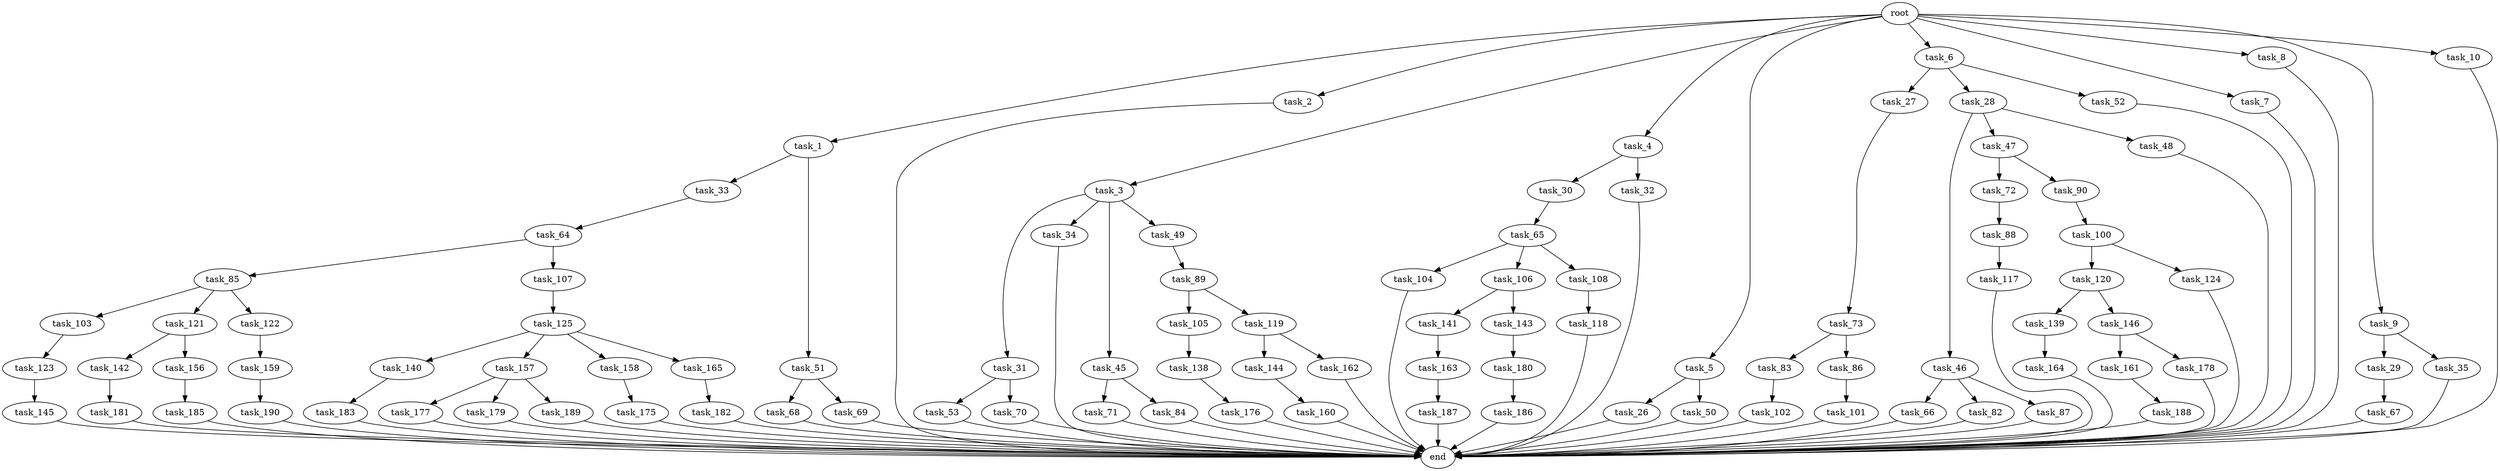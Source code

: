 digraph G {
  root [size="0.000000"];
  task_1 [size="1.024000"];
  task_2 [size="1.024000"];
  task_3 [size="1.024000"];
  task_4 [size="1.024000"];
  task_5 [size="1.024000"];
  task_6 [size="1.024000"];
  task_7 [size="1.024000"];
  task_8 [size="1.024000"];
  task_9 [size="1.024000"];
  task_10 [size="1.024000"];
  task_26 [size="420906795.008000"];
  task_27 [size="549755813.888000"];
  task_28 [size="549755813.888000"];
  task_29 [size="858993459.200000"];
  task_30 [size="420906795.008000"];
  task_31 [size="77309411.328000"];
  task_32 [size="420906795.008000"];
  task_33 [size="34359738.368000"];
  task_34 [size="77309411.328000"];
  task_35 [size="858993459.200000"];
  task_45 [size="77309411.328000"];
  task_46 [size="214748364.800000"];
  task_47 [size="214748364.800000"];
  task_48 [size="214748364.800000"];
  task_49 [size="77309411.328000"];
  task_50 [size="420906795.008000"];
  task_51 [size="34359738.368000"];
  task_52 [size="549755813.888000"];
  task_53 [size="34359738.368000"];
  task_64 [size="420906795.008000"];
  task_65 [size="34359738.368000"];
  task_66 [size="695784701.952000"];
  task_67 [size="137438953.472000"];
  task_68 [size="695784701.952000"];
  task_69 [size="695784701.952000"];
  task_70 [size="34359738.368000"];
  task_71 [size="34359738.368000"];
  task_72 [size="34359738.368000"];
  task_73 [size="858993459.200000"];
  task_82 [size="695784701.952000"];
  task_83 [size="858993459.200000"];
  task_84 [size="34359738.368000"];
  task_85 [size="34359738.368000"];
  task_86 [size="858993459.200000"];
  task_87 [size="695784701.952000"];
  task_88 [size="420906795.008000"];
  task_89 [size="137438953.472000"];
  task_90 [size="34359738.368000"];
  task_100 [size="77309411.328000"];
  task_101 [size="695784701.952000"];
  task_102 [size="858993459.200000"];
  task_103 [size="695784701.952000"];
  task_104 [size="309237645.312000"];
  task_105 [size="858993459.200000"];
  task_106 [size="309237645.312000"];
  task_107 [size="34359738.368000"];
  task_108 [size="309237645.312000"];
  task_117 [size="420906795.008000"];
  task_118 [size="695784701.952000"];
  task_119 [size="858993459.200000"];
  task_120 [size="309237645.312000"];
  task_121 [size="695784701.952000"];
  task_122 [size="695784701.952000"];
  task_123 [size="214748364.800000"];
  task_124 [size="309237645.312000"];
  task_125 [size="858993459.200000"];
  task_138 [size="695784701.952000"];
  task_139 [size="137438953.472000"];
  task_140 [size="309237645.312000"];
  task_141 [size="858993459.200000"];
  task_142 [size="420906795.008000"];
  task_143 [size="858993459.200000"];
  task_144 [size="77309411.328000"];
  task_145 [size="309237645.312000"];
  task_146 [size="137438953.472000"];
  task_156 [size="420906795.008000"];
  task_157 [size="309237645.312000"];
  task_158 [size="309237645.312000"];
  task_159 [size="420906795.008000"];
  task_160 [size="214748364.800000"];
  task_161 [size="34359738.368000"];
  task_162 [size="77309411.328000"];
  task_163 [size="34359738.368000"];
  task_164 [size="137438953.472000"];
  task_165 [size="309237645.312000"];
  task_175 [size="214748364.800000"];
  task_176 [size="549755813.888000"];
  task_177 [size="695784701.952000"];
  task_178 [size="34359738.368000"];
  task_179 [size="695784701.952000"];
  task_180 [size="77309411.328000"];
  task_181 [size="137438953.472000"];
  task_182 [size="549755813.888000"];
  task_183 [size="309237645.312000"];
  task_185 [size="549755813.888000"];
  task_186 [size="420906795.008000"];
  task_187 [size="858993459.200000"];
  task_188 [size="214748364.800000"];
  task_189 [size="695784701.952000"];
  task_190 [size="137438953.472000"];
  end [size="0.000000"];

  root -> task_1 [size="1.000000"];
  root -> task_2 [size="1.000000"];
  root -> task_3 [size="1.000000"];
  root -> task_4 [size="1.000000"];
  root -> task_5 [size="1.000000"];
  root -> task_6 [size="1.000000"];
  root -> task_7 [size="1.000000"];
  root -> task_8 [size="1.000000"];
  root -> task_9 [size="1.000000"];
  root -> task_10 [size="1.000000"];
  task_1 -> task_33 [size="33554432.000000"];
  task_1 -> task_51 [size="33554432.000000"];
  task_2 -> end [size="1.000000"];
  task_3 -> task_31 [size="75497472.000000"];
  task_3 -> task_34 [size="75497472.000000"];
  task_3 -> task_45 [size="75497472.000000"];
  task_3 -> task_49 [size="75497472.000000"];
  task_4 -> task_30 [size="411041792.000000"];
  task_4 -> task_32 [size="411041792.000000"];
  task_5 -> task_26 [size="411041792.000000"];
  task_5 -> task_50 [size="411041792.000000"];
  task_6 -> task_27 [size="536870912.000000"];
  task_6 -> task_28 [size="536870912.000000"];
  task_6 -> task_52 [size="536870912.000000"];
  task_7 -> end [size="1.000000"];
  task_8 -> end [size="1.000000"];
  task_9 -> task_29 [size="838860800.000000"];
  task_9 -> task_35 [size="838860800.000000"];
  task_10 -> end [size="1.000000"];
  task_26 -> end [size="1.000000"];
  task_27 -> task_73 [size="838860800.000000"];
  task_28 -> task_46 [size="209715200.000000"];
  task_28 -> task_47 [size="209715200.000000"];
  task_28 -> task_48 [size="209715200.000000"];
  task_29 -> task_67 [size="134217728.000000"];
  task_30 -> task_65 [size="33554432.000000"];
  task_31 -> task_53 [size="33554432.000000"];
  task_31 -> task_70 [size="33554432.000000"];
  task_32 -> end [size="1.000000"];
  task_33 -> task_64 [size="411041792.000000"];
  task_34 -> end [size="1.000000"];
  task_35 -> end [size="1.000000"];
  task_45 -> task_71 [size="33554432.000000"];
  task_45 -> task_84 [size="33554432.000000"];
  task_46 -> task_66 [size="679477248.000000"];
  task_46 -> task_82 [size="679477248.000000"];
  task_46 -> task_87 [size="679477248.000000"];
  task_47 -> task_72 [size="33554432.000000"];
  task_47 -> task_90 [size="33554432.000000"];
  task_48 -> end [size="1.000000"];
  task_49 -> task_89 [size="134217728.000000"];
  task_50 -> end [size="1.000000"];
  task_51 -> task_68 [size="679477248.000000"];
  task_51 -> task_69 [size="679477248.000000"];
  task_52 -> end [size="1.000000"];
  task_53 -> end [size="1.000000"];
  task_64 -> task_85 [size="33554432.000000"];
  task_64 -> task_107 [size="33554432.000000"];
  task_65 -> task_104 [size="301989888.000000"];
  task_65 -> task_106 [size="301989888.000000"];
  task_65 -> task_108 [size="301989888.000000"];
  task_66 -> end [size="1.000000"];
  task_67 -> end [size="1.000000"];
  task_68 -> end [size="1.000000"];
  task_69 -> end [size="1.000000"];
  task_70 -> end [size="1.000000"];
  task_71 -> end [size="1.000000"];
  task_72 -> task_88 [size="411041792.000000"];
  task_73 -> task_83 [size="838860800.000000"];
  task_73 -> task_86 [size="838860800.000000"];
  task_82 -> end [size="1.000000"];
  task_83 -> task_102 [size="838860800.000000"];
  task_84 -> end [size="1.000000"];
  task_85 -> task_103 [size="679477248.000000"];
  task_85 -> task_121 [size="679477248.000000"];
  task_85 -> task_122 [size="679477248.000000"];
  task_86 -> task_101 [size="679477248.000000"];
  task_87 -> end [size="1.000000"];
  task_88 -> task_117 [size="411041792.000000"];
  task_89 -> task_105 [size="838860800.000000"];
  task_89 -> task_119 [size="838860800.000000"];
  task_90 -> task_100 [size="75497472.000000"];
  task_100 -> task_120 [size="301989888.000000"];
  task_100 -> task_124 [size="301989888.000000"];
  task_101 -> end [size="1.000000"];
  task_102 -> end [size="1.000000"];
  task_103 -> task_123 [size="209715200.000000"];
  task_104 -> end [size="1.000000"];
  task_105 -> task_138 [size="679477248.000000"];
  task_106 -> task_141 [size="838860800.000000"];
  task_106 -> task_143 [size="838860800.000000"];
  task_107 -> task_125 [size="838860800.000000"];
  task_108 -> task_118 [size="679477248.000000"];
  task_117 -> end [size="1.000000"];
  task_118 -> end [size="1.000000"];
  task_119 -> task_144 [size="75497472.000000"];
  task_119 -> task_162 [size="75497472.000000"];
  task_120 -> task_139 [size="134217728.000000"];
  task_120 -> task_146 [size="134217728.000000"];
  task_121 -> task_142 [size="411041792.000000"];
  task_121 -> task_156 [size="411041792.000000"];
  task_122 -> task_159 [size="411041792.000000"];
  task_123 -> task_145 [size="301989888.000000"];
  task_124 -> end [size="1.000000"];
  task_125 -> task_140 [size="301989888.000000"];
  task_125 -> task_157 [size="301989888.000000"];
  task_125 -> task_158 [size="301989888.000000"];
  task_125 -> task_165 [size="301989888.000000"];
  task_138 -> task_176 [size="536870912.000000"];
  task_139 -> task_164 [size="134217728.000000"];
  task_140 -> task_183 [size="301989888.000000"];
  task_141 -> task_163 [size="33554432.000000"];
  task_142 -> task_181 [size="134217728.000000"];
  task_143 -> task_180 [size="75497472.000000"];
  task_144 -> task_160 [size="209715200.000000"];
  task_145 -> end [size="1.000000"];
  task_146 -> task_161 [size="33554432.000000"];
  task_146 -> task_178 [size="33554432.000000"];
  task_156 -> task_185 [size="536870912.000000"];
  task_157 -> task_177 [size="679477248.000000"];
  task_157 -> task_179 [size="679477248.000000"];
  task_157 -> task_189 [size="679477248.000000"];
  task_158 -> task_175 [size="209715200.000000"];
  task_159 -> task_190 [size="134217728.000000"];
  task_160 -> end [size="1.000000"];
  task_161 -> task_188 [size="209715200.000000"];
  task_162 -> end [size="1.000000"];
  task_163 -> task_187 [size="838860800.000000"];
  task_164 -> end [size="1.000000"];
  task_165 -> task_182 [size="536870912.000000"];
  task_175 -> end [size="1.000000"];
  task_176 -> end [size="1.000000"];
  task_177 -> end [size="1.000000"];
  task_178 -> end [size="1.000000"];
  task_179 -> end [size="1.000000"];
  task_180 -> task_186 [size="411041792.000000"];
  task_181 -> end [size="1.000000"];
  task_182 -> end [size="1.000000"];
  task_183 -> end [size="1.000000"];
  task_185 -> end [size="1.000000"];
  task_186 -> end [size="1.000000"];
  task_187 -> end [size="1.000000"];
  task_188 -> end [size="1.000000"];
  task_189 -> end [size="1.000000"];
  task_190 -> end [size="1.000000"];
}
